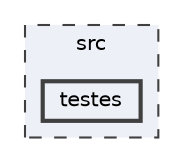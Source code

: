 digraph "src/testes"
{
 // LATEX_PDF_SIZE
  bgcolor="transparent";
  edge [fontname=Helvetica,fontsize=10,labelfontname=Helvetica,labelfontsize=10];
  node [fontname=Helvetica,fontsize=10,shape=box,height=0.2,width=0.4];
  compound=true
  subgraph clusterdir_68267d1309a1af8e8297ef4c3efbcdba {
    graph [ bgcolor="#edf0f7", pencolor="grey25", label="src", fontname=Helvetica,fontsize=10 style="filled,dashed", URL="dir_68267d1309a1af8e8297ef4c3efbcdba.html",tooltip=""]
  dir_261a8853df27ecda5da9ea6f737a329b [label="testes", fillcolor="#edf0f7", color="grey25", style="filled,bold", URL="dir_261a8853df27ecda5da9ea6f737a329b.html",tooltip=""];
  }
}
